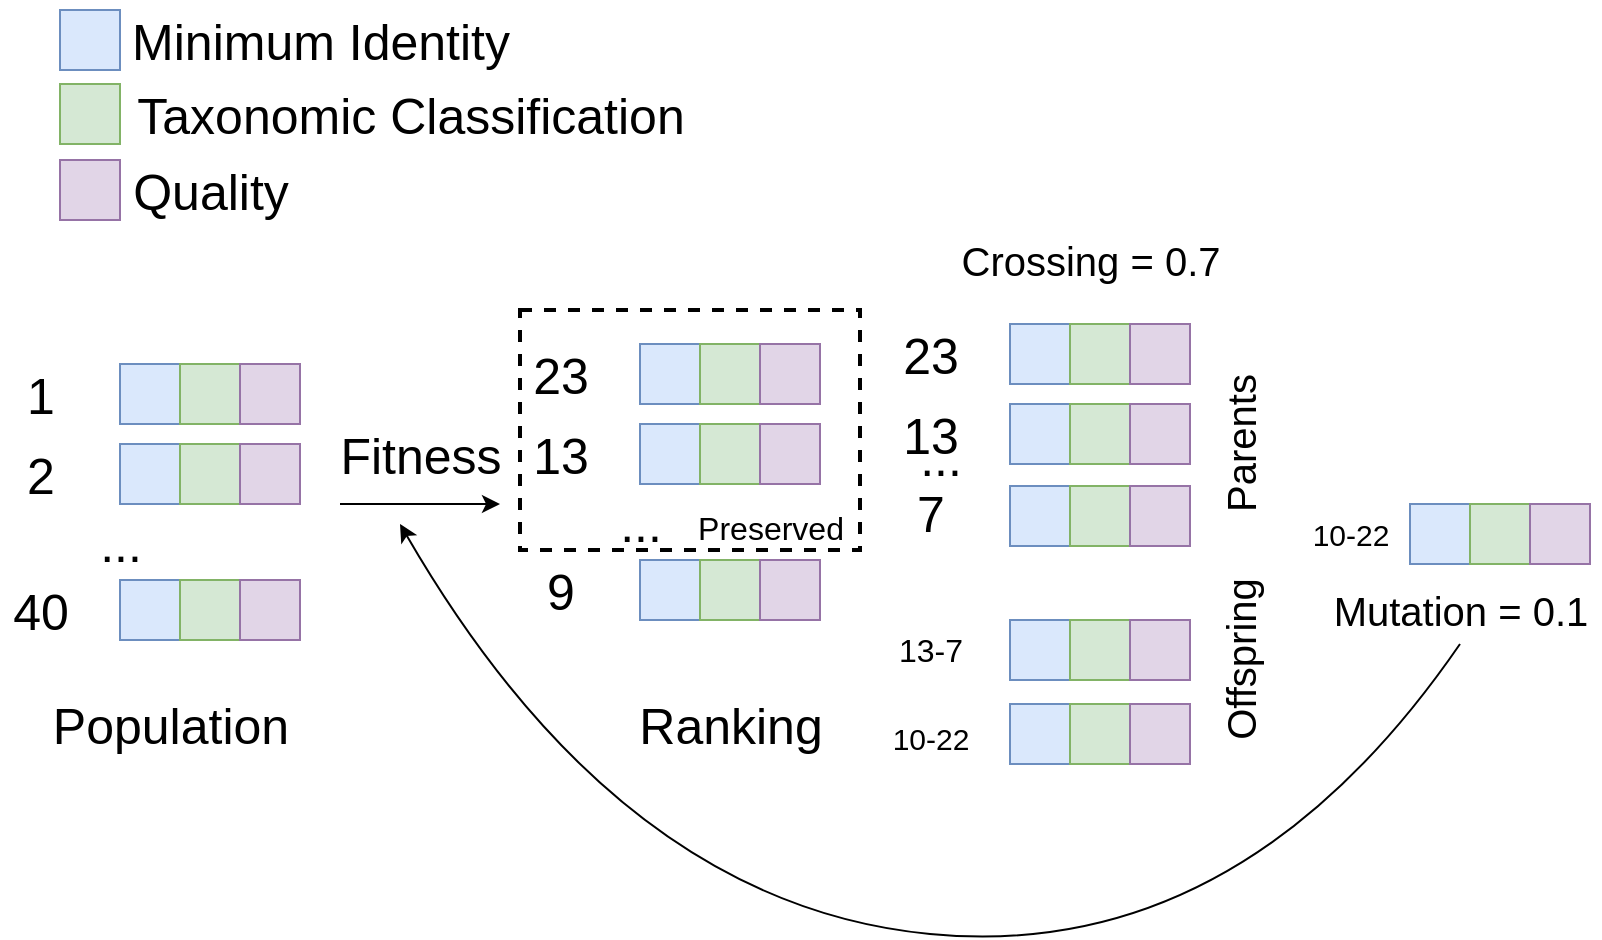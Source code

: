 <mxfile version="19.0.3" type="device"><diagram id="CFGCzha_xgji6_R6BQOR" name="Page-1"><mxGraphModel dx="1092" dy="846" grid="1" gridSize="10" guides="1" tooltips="1" connect="1" arrows="1" fold="1" page="1" pageScale="1" pageWidth="827" pageHeight="1169" math="0" shadow="0"><root><mxCell id="0"/><mxCell id="1" parent="0"/><mxCell id="UqiV01iuXk06QZ9FEyMy-5" value="&lt;font style=&quot;font-size: 25px;&quot;&gt;1&lt;/font&gt;" style="text;html=1;align=center;verticalAlign=middle;resizable=0;points=[];autosize=1;strokeColor=none;fillColor=none;" vertex="1" parent="1"><mxGeometry x="105" y="265" width="30" height="20" as="geometry"/></mxCell><mxCell id="UqiV01iuXk06QZ9FEyMy-6" value="" style="whiteSpace=wrap;html=1;aspect=fixed;fillColor=#dae8fc;strokeColor=#6c8ebf;" vertex="1" parent="1"><mxGeometry x="130" y="83" width="30" height="30" as="geometry"/></mxCell><mxCell id="UqiV01iuXk06QZ9FEyMy-7" value="" style="whiteSpace=wrap;html=1;aspect=fixed;fillColor=#d5e8d4;strokeColor=#82b366;" vertex="1" parent="1"><mxGeometry x="130" y="120" width="30" height="30" as="geometry"/></mxCell><mxCell id="UqiV01iuXk06QZ9FEyMy-8" value="" style="whiteSpace=wrap;html=1;aspect=fixed;fillColor=#e1d5e7;strokeColor=#9673a6;" vertex="1" parent="1"><mxGeometry x="130" y="158" width="30" height="30" as="geometry"/></mxCell><mxCell id="UqiV01iuXk06QZ9FEyMy-10" value="Minimum Identity" style="text;html=1;align=center;verticalAlign=middle;resizable=0;points=[];autosize=1;strokeColor=none;fillColor=none;fontSize=25;" vertex="1" parent="1"><mxGeometry x="160" y="78" width="200" height="40" as="geometry"/></mxCell><mxCell id="UqiV01iuXk06QZ9FEyMy-11" value="Taxonomic Classification" style="text;html=1;align=center;verticalAlign=middle;resizable=0;points=[];autosize=1;strokeColor=none;fillColor=none;fontSize=25;" vertex="1" parent="1"><mxGeometry x="160" y="115" width="290" height="40" as="geometry"/></mxCell><mxCell id="UqiV01iuXk06QZ9FEyMy-12" value="Quality" style="text;html=1;align=center;verticalAlign=middle;resizable=0;points=[];autosize=1;strokeColor=none;fillColor=none;fontSize=25;" vertex="1" parent="1"><mxGeometry x="160" y="153" width="90" height="40" as="geometry"/></mxCell><mxCell id="UqiV01iuXk06QZ9FEyMy-14" value="" style="group" vertex="1" connectable="0" parent="1"><mxGeometry x="160" y="260" width="90" height="30" as="geometry"/></mxCell><mxCell id="UqiV01iuXk06QZ9FEyMy-1" value="" style="whiteSpace=wrap;html=1;aspect=fixed;fillColor=#dae8fc;strokeColor=#6c8ebf;" vertex="1" parent="UqiV01iuXk06QZ9FEyMy-14"><mxGeometry width="30" height="30" as="geometry"/></mxCell><mxCell id="UqiV01iuXk06QZ9FEyMy-2" value="" style="whiteSpace=wrap;html=1;aspect=fixed;fillColor=#d5e8d4;strokeColor=#82b366;" vertex="1" parent="UqiV01iuXk06QZ9FEyMy-14"><mxGeometry x="30" width="30" height="30" as="geometry"/></mxCell><mxCell id="UqiV01iuXk06QZ9FEyMy-3" value="" style="whiteSpace=wrap;html=1;aspect=fixed;fillColor=#e1d5e7;strokeColor=#9673a6;" vertex="1" parent="UqiV01iuXk06QZ9FEyMy-14"><mxGeometry x="60" width="30" height="30" as="geometry"/></mxCell><mxCell id="UqiV01iuXk06QZ9FEyMy-16" value="" style="group" vertex="1" connectable="0" parent="1"><mxGeometry x="160" y="300" width="90" height="30" as="geometry"/></mxCell><mxCell id="UqiV01iuXk06QZ9FEyMy-17" value="" style="whiteSpace=wrap;html=1;aspect=fixed;fillColor=#dae8fc;strokeColor=#6c8ebf;" vertex="1" parent="UqiV01iuXk06QZ9FEyMy-16"><mxGeometry width="30" height="30" as="geometry"/></mxCell><mxCell id="UqiV01iuXk06QZ9FEyMy-18" value="" style="whiteSpace=wrap;html=1;aspect=fixed;fillColor=#d5e8d4;strokeColor=#82b366;" vertex="1" parent="UqiV01iuXk06QZ9FEyMy-16"><mxGeometry x="30" width="30" height="30" as="geometry"/></mxCell><mxCell id="UqiV01iuXk06QZ9FEyMy-19" value="" style="whiteSpace=wrap;html=1;aspect=fixed;fillColor=#e1d5e7;strokeColor=#9673a6;" vertex="1" parent="UqiV01iuXk06QZ9FEyMy-16"><mxGeometry x="60" width="30" height="30" as="geometry"/></mxCell><mxCell id="UqiV01iuXk06QZ9FEyMy-20" value="" style="group" vertex="1" connectable="0" parent="1"><mxGeometry x="160" y="368" width="90" height="30" as="geometry"/></mxCell><mxCell id="UqiV01iuXk06QZ9FEyMy-21" value="" style="whiteSpace=wrap;html=1;aspect=fixed;fillColor=#dae8fc;strokeColor=#6c8ebf;" vertex="1" parent="UqiV01iuXk06QZ9FEyMy-20"><mxGeometry width="30" height="30" as="geometry"/></mxCell><mxCell id="UqiV01iuXk06QZ9FEyMy-22" value="" style="whiteSpace=wrap;html=1;aspect=fixed;fillColor=#d5e8d4;strokeColor=#82b366;" vertex="1" parent="UqiV01iuXk06QZ9FEyMy-20"><mxGeometry x="30" width="30" height="30" as="geometry"/></mxCell><mxCell id="UqiV01iuXk06QZ9FEyMy-23" value="" style="whiteSpace=wrap;html=1;aspect=fixed;fillColor=#e1d5e7;strokeColor=#9673a6;" vertex="1" parent="UqiV01iuXk06QZ9FEyMy-20"><mxGeometry x="60" width="30" height="30" as="geometry"/></mxCell><mxCell id="UqiV01iuXk06QZ9FEyMy-24" value="&lt;span style=&quot;font-size: 25px;&quot;&gt;2&lt;/span&gt;" style="text;html=1;align=center;verticalAlign=middle;resizable=0;points=[];autosize=1;strokeColor=none;fillColor=none;" vertex="1" parent="1"><mxGeometry x="105" y="305" width="30" height="20" as="geometry"/></mxCell><mxCell id="UqiV01iuXk06QZ9FEyMy-25" value="40" style="text;html=1;align=center;verticalAlign=middle;resizable=0;points=[];autosize=1;strokeColor=none;fillColor=none;fontSize=25;" vertex="1" parent="1"><mxGeometry x="100" y="363" width="40" height="40" as="geometry"/></mxCell><mxCell id="UqiV01iuXk06QZ9FEyMy-27" value="..." style="text;html=1;align=center;verticalAlign=middle;resizable=0;points=[];autosize=1;strokeColor=none;fillColor=none;fontSize=25;" vertex="1" parent="1"><mxGeometry x="140" y="329" width="40" height="40" as="geometry"/></mxCell><mxCell id="UqiV01iuXk06QZ9FEyMy-28" value="" style="endArrow=classic;html=1;rounded=0;fontSize=25;" edge="1" parent="1"><mxGeometry width="50" height="50" relative="1" as="geometry"><mxPoint x="270" y="330" as="sourcePoint"/><mxPoint x="350" y="330" as="targetPoint"/></mxGeometry></mxCell><mxCell id="UqiV01iuXk06QZ9FEyMy-29" value="Fitness" style="text;html=1;align=center;verticalAlign=middle;resizable=0;points=[];autosize=1;strokeColor=none;fillColor=none;fontSize=25;" vertex="1" parent="1"><mxGeometry x="260" y="285" width="100" height="40" as="geometry"/></mxCell><mxCell id="UqiV01iuXk06QZ9FEyMy-30" value="Population" style="text;html=1;align=center;verticalAlign=middle;resizable=0;points=[];autosize=1;strokeColor=none;fillColor=none;fontSize=25;" vertex="1" parent="1"><mxGeometry x="120" y="420" width="130" height="40" as="geometry"/></mxCell><mxCell id="UqiV01iuXk06QZ9FEyMy-31" value="Ranking" style="text;html=1;align=center;verticalAlign=middle;resizable=0;points=[];autosize=1;strokeColor=none;fillColor=none;fontSize=25;" vertex="1" parent="1"><mxGeometry x="410" y="420" width="110" height="40" as="geometry"/></mxCell><mxCell id="UqiV01iuXk06QZ9FEyMy-32" value="&lt;font style=&quot;font-size: 25px;&quot;&gt;23&lt;/font&gt;" style="text;html=1;align=center;verticalAlign=middle;resizable=0;points=[];autosize=1;strokeColor=none;fillColor=none;" vertex="1" parent="1"><mxGeometry x="360" y="255" width="40" height="20" as="geometry"/></mxCell><mxCell id="UqiV01iuXk06QZ9FEyMy-33" value="" style="group" vertex="1" connectable="0" parent="1"><mxGeometry x="420" y="250" width="90" height="30" as="geometry"/></mxCell><mxCell id="UqiV01iuXk06QZ9FEyMy-34" value="" style="whiteSpace=wrap;html=1;aspect=fixed;fillColor=#dae8fc;strokeColor=#6c8ebf;" vertex="1" parent="UqiV01iuXk06QZ9FEyMy-33"><mxGeometry width="30" height="30" as="geometry"/></mxCell><mxCell id="UqiV01iuXk06QZ9FEyMy-35" value="" style="whiteSpace=wrap;html=1;aspect=fixed;fillColor=#d5e8d4;strokeColor=#82b366;" vertex="1" parent="UqiV01iuXk06QZ9FEyMy-33"><mxGeometry x="30" width="30" height="30" as="geometry"/></mxCell><mxCell id="UqiV01iuXk06QZ9FEyMy-36" value="" style="whiteSpace=wrap;html=1;aspect=fixed;fillColor=#e1d5e7;strokeColor=#9673a6;" vertex="1" parent="UqiV01iuXk06QZ9FEyMy-33"><mxGeometry x="60" width="30" height="30" as="geometry"/></mxCell><mxCell id="UqiV01iuXk06QZ9FEyMy-37" value="" style="group" vertex="1" connectable="0" parent="1"><mxGeometry x="420" y="290" width="90" height="30" as="geometry"/></mxCell><mxCell id="UqiV01iuXk06QZ9FEyMy-38" value="" style="whiteSpace=wrap;html=1;aspect=fixed;fillColor=#dae8fc;strokeColor=#6c8ebf;" vertex="1" parent="UqiV01iuXk06QZ9FEyMy-37"><mxGeometry width="30" height="30" as="geometry"/></mxCell><mxCell id="UqiV01iuXk06QZ9FEyMy-39" value="" style="whiteSpace=wrap;html=1;aspect=fixed;fillColor=#d5e8d4;strokeColor=#82b366;" vertex="1" parent="UqiV01iuXk06QZ9FEyMy-37"><mxGeometry x="30" width="30" height="30" as="geometry"/></mxCell><mxCell id="UqiV01iuXk06QZ9FEyMy-40" value="" style="whiteSpace=wrap;html=1;aspect=fixed;fillColor=#e1d5e7;strokeColor=#9673a6;" vertex="1" parent="UqiV01iuXk06QZ9FEyMy-37"><mxGeometry x="60" width="30" height="30" as="geometry"/></mxCell><mxCell id="UqiV01iuXk06QZ9FEyMy-41" value="" style="group" vertex="1" connectable="0" parent="1"><mxGeometry x="420" y="358" width="90" height="30" as="geometry"/></mxCell><mxCell id="UqiV01iuXk06QZ9FEyMy-42" value="" style="whiteSpace=wrap;html=1;aspect=fixed;fillColor=#dae8fc;strokeColor=#6c8ebf;" vertex="1" parent="UqiV01iuXk06QZ9FEyMy-41"><mxGeometry width="30" height="30" as="geometry"/></mxCell><mxCell id="UqiV01iuXk06QZ9FEyMy-43" value="" style="whiteSpace=wrap;html=1;aspect=fixed;fillColor=#d5e8d4;strokeColor=#82b366;" vertex="1" parent="UqiV01iuXk06QZ9FEyMy-41"><mxGeometry x="30" width="30" height="30" as="geometry"/></mxCell><mxCell id="UqiV01iuXk06QZ9FEyMy-44" value="" style="whiteSpace=wrap;html=1;aspect=fixed;fillColor=#e1d5e7;strokeColor=#9673a6;" vertex="1" parent="UqiV01iuXk06QZ9FEyMy-41"><mxGeometry x="60" width="30" height="30" as="geometry"/></mxCell><mxCell id="UqiV01iuXk06QZ9FEyMy-45" value="&lt;span style=&quot;font-size: 25px;&quot;&gt;13&lt;/span&gt;" style="text;html=1;align=center;verticalAlign=middle;resizable=0;points=[];autosize=1;strokeColor=none;fillColor=none;" vertex="1" parent="1"><mxGeometry x="360" y="295" width="40" height="20" as="geometry"/></mxCell><mxCell id="UqiV01iuXk06QZ9FEyMy-46" value="9" style="text;html=1;align=center;verticalAlign=middle;resizable=0;points=[];autosize=1;strokeColor=none;fillColor=none;fontSize=25;" vertex="1" parent="1"><mxGeometry x="365" y="353" width="30" height="40" as="geometry"/></mxCell><mxCell id="UqiV01iuXk06QZ9FEyMy-47" value="..." style="text;html=1;align=center;verticalAlign=middle;resizable=0;points=[];autosize=1;strokeColor=none;fillColor=none;fontSize=25;" vertex="1" parent="1"><mxGeometry x="400" y="319" width="40" height="40" as="geometry"/></mxCell><mxCell id="UqiV01iuXk06QZ9FEyMy-51" value="" style="rounded=0;whiteSpace=wrap;html=1;fontSize=25;fillColor=none;dashed=1;strokeWidth=2;" vertex="1" parent="1"><mxGeometry x="360" y="233" width="170" height="120" as="geometry"/></mxCell><mxCell id="UqiV01iuXk06QZ9FEyMy-52" value="&lt;font style=&quot;font-size: 16px;&quot;&gt;Preserved&lt;/font&gt;" style="text;html=1;align=center;verticalAlign=middle;resizable=0;points=[];autosize=1;strokeColor=none;fillColor=none;fontSize=25;" vertex="1" parent="1"><mxGeometry x="440" y="318" width="90" height="40" as="geometry"/></mxCell><mxCell id="UqiV01iuXk06QZ9FEyMy-53" value="&lt;font style=&quot;font-size: 25px;&quot;&gt;23&lt;/font&gt;" style="text;html=1;align=center;verticalAlign=middle;resizable=0;points=[];autosize=1;strokeColor=none;fillColor=none;" vertex="1" parent="1"><mxGeometry x="545" y="245" width="40" height="20" as="geometry"/></mxCell><mxCell id="UqiV01iuXk06QZ9FEyMy-54" value="" style="group" vertex="1" connectable="0" parent="1"><mxGeometry x="605" y="240" width="90" height="30" as="geometry"/></mxCell><mxCell id="UqiV01iuXk06QZ9FEyMy-55" value="" style="whiteSpace=wrap;html=1;aspect=fixed;fillColor=#dae8fc;strokeColor=#6c8ebf;" vertex="1" parent="UqiV01iuXk06QZ9FEyMy-54"><mxGeometry width="30" height="30" as="geometry"/></mxCell><mxCell id="UqiV01iuXk06QZ9FEyMy-56" value="" style="whiteSpace=wrap;html=1;aspect=fixed;fillColor=#d5e8d4;strokeColor=#82b366;" vertex="1" parent="UqiV01iuXk06QZ9FEyMy-54"><mxGeometry x="30" width="30" height="30" as="geometry"/></mxCell><mxCell id="UqiV01iuXk06QZ9FEyMy-57" value="" style="whiteSpace=wrap;html=1;aspect=fixed;fillColor=#e1d5e7;strokeColor=#9673a6;" vertex="1" parent="UqiV01iuXk06QZ9FEyMy-54"><mxGeometry x="60" width="30" height="30" as="geometry"/></mxCell><mxCell id="UqiV01iuXk06QZ9FEyMy-58" value="" style="group" vertex="1" connectable="0" parent="1"><mxGeometry x="605" y="280" width="90" height="30" as="geometry"/></mxCell><mxCell id="UqiV01iuXk06QZ9FEyMy-59" value="" style="whiteSpace=wrap;html=1;aspect=fixed;fillColor=#dae8fc;strokeColor=#6c8ebf;" vertex="1" parent="UqiV01iuXk06QZ9FEyMy-58"><mxGeometry width="30" height="30" as="geometry"/></mxCell><mxCell id="UqiV01iuXk06QZ9FEyMy-60" value="" style="whiteSpace=wrap;html=1;aspect=fixed;fillColor=#d5e8d4;strokeColor=#82b366;" vertex="1" parent="UqiV01iuXk06QZ9FEyMy-58"><mxGeometry x="30" width="30" height="30" as="geometry"/></mxCell><mxCell id="UqiV01iuXk06QZ9FEyMy-61" value="" style="whiteSpace=wrap;html=1;aspect=fixed;fillColor=#e1d5e7;strokeColor=#9673a6;" vertex="1" parent="UqiV01iuXk06QZ9FEyMy-58"><mxGeometry x="60" width="30" height="30" as="geometry"/></mxCell><mxCell id="UqiV01iuXk06QZ9FEyMy-62" value="&lt;span style=&quot;font-size: 25px;&quot;&gt;13&lt;/span&gt;" style="text;html=1;align=center;verticalAlign=middle;resizable=0;points=[];autosize=1;strokeColor=none;fillColor=none;" vertex="1" parent="1"><mxGeometry x="545" y="285" width="40" height="20" as="geometry"/></mxCell><mxCell id="UqiV01iuXk06QZ9FEyMy-64" value="..." style="text;html=1;align=center;verticalAlign=middle;resizable=0;points=[];autosize=1;strokeColor=none;fillColor=none;fontSize=25;" vertex="1" parent="1"><mxGeometry x="550" y="286" width="40" height="40" as="geometry"/></mxCell><mxCell id="UqiV01iuXk06QZ9FEyMy-65" value="" style="group" vertex="1" connectable="0" parent="1"><mxGeometry x="605" y="321" width="90" height="30" as="geometry"/></mxCell><mxCell id="UqiV01iuXk06QZ9FEyMy-66" value="" style="whiteSpace=wrap;html=1;aspect=fixed;fillColor=#dae8fc;strokeColor=#6c8ebf;" vertex="1" parent="UqiV01iuXk06QZ9FEyMy-65"><mxGeometry width="30" height="30" as="geometry"/></mxCell><mxCell id="UqiV01iuXk06QZ9FEyMy-67" value="" style="whiteSpace=wrap;html=1;aspect=fixed;fillColor=#d5e8d4;strokeColor=#82b366;" vertex="1" parent="UqiV01iuXk06QZ9FEyMy-65"><mxGeometry x="30" width="30" height="30" as="geometry"/></mxCell><mxCell id="UqiV01iuXk06QZ9FEyMy-68" value="" style="whiteSpace=wrap;html=1;aspect=fixed;fillColor=#e1d5e7;strokeColor=#9673a6;" vertex="1" parent="UqiV01iuXk06QZ9FEyMy-65"><mxGeometry x="60" width="30" height="30" as="geometry"/></mxCell><mxCell id="UqiV01iuXk06QZ9FEyMy-69" value="&lt;span style=&quot;font-size: 25px;&quot;&gt;7&lt;/span&gt;" style="text;html=1;align=center;verticalAlign=middle;resizable=0;points=[];autosize=1;strokeColor=none;fillColor=none;" vertex="1" parent="1"><mxGeometry x="550" y="324" width="30" height="20" as="geometry"/></mxCell><mxCell id="UqiV01iuXk06QZ9FEyMy-70" value="" style="group" vertex="1" connectable="0" parent="1"><mxGeometry x="605" y="388" width="90" height="30" as="geometry"/></mxCell><mxCell id="UqiV01iuXk06QZ9FEyMy-71" value="" style="whiteSpace=wrap;html=1;aspect=fixed;fillColor=#dae8fc;strokeColor=#6c8ebf;" vertex="1" parent="UqiV01iuXk06QZ9FEyMy-70"><mxGeometry width="30" height="30" as="geometry"/></mxCell><mxCell id="UqiV01iuXk06QZ9FEyMy-72" value="" style="whiteSpace=wrap;html=1;aspect=fixed;fillColor=#d5e8d4;strokeColor=#82b366;" vertex="1" parent="UqiV01iuXk06QZ9FEyMy-70"><mxGeometry x="30" width="30" height="30" as="geometry"/></mxCell><mxCell id="UqiV01iuXk06QZ9FEyMy-73" value="" style="whiteSpace=wrap;html=1;aspect=fixed;fillColor=#e1d5e7;strokeColor=#9673a6;" vertex="1" parent="UqiV01iuXk06QZ9FEyMy-70"><mxGeometry x="60" width="30" height="30" as="geometry"/></mxCell><mxCell id="UqiV01iuXk06QZ9FEyMy-75" value="13-7" style="text;html=1;align=center;verticalAlign=middle;resizable=0;points=[];autosize=1;strokeColor=none;fillColor=none;fontSize=16;" vertex="1" parent="1"><mxGeometry x="540" y="393" width="50" height="20" as="geometry"/></mxCell><mxCell id="UqiV01iuXk06QZ9FEyMy-77" value="&lt;font style=&quot;font-size: 20px;&quot;&gt;Crossing = 0.7&lt;/font&gt;" style="text;html=1;align=center;verticalAlign=middle;resizable=0;points=[];autosize=1;strokeColor=none;fillColor=none;fontSize=16;" vertex="1" parent="1"><mxGeometry x="570" y="193" width="150" height="30" as="geometry"/></mxCell><mxCell id="UqiV01iuXk06QZ9FEyMy-78" value="&lt;font style=&quot;font-size: 20px;&quot;&gt;Mutation = 0.1&lt;/font&gt;" style="text;html=1;align=center;verticalAlign=middle;resizable=0;points=[];autosize=1;strokeColor=none;fillColor=none;fontSize=16;" vertex="1" parent="1"><mxGeometry x="760" y="368" width="140" height="30" as="geometry"/></mxCell><mxCell id="UqiV01iuXk06QZ9FEyMy-85" value="Parents" style="text;html=1;align=center;verticalAlign=middle;resizable=0;points=[];autosize=1;strokeColor=none;fillColor=none;fontSize=20;horizontal=0;" vertex="1" parent="1"><mxGeometry x="680" y="285" width="80" height="30" as="geometry"/></mxCell><mxCell id="UqiV01iuXk06QZ9FEyMy-86" value="Offspring" style="text;html=1;align=center;verticalAlign=middle;resizable=0;points=[];autosize=1;strokeColor=none;fillColor=none;fontSize=20;horizontal=0;" vertex="1" parent="1"><mxGeometry x="670" y="393" width="100" height="30" as="geometry"/></mxCell><mxCell id="UqiV01iuXk06QZ9FEyMy-92" value="" style="group" vertex="1" connectable="0" parent="1"><mxGeometry x="605" y="430" width="90" height="30" as="geometry"/></mxCell><mxCell id="UqiV01iuXk06QZ9FEyMy-93" value="" style="whiteSpace=wrap;html=1;aspect=fixed;fillColor=#dae8fc;strokeColor=#6c8ebf;" vertex="1" parent="UqiV01iuXk06QZ9FEyMy-92"><mxGeometry width="30" height="30" as="geometry"/></mxCell><mxCell id="UqiV01iuXk06QZ9FEyMy-94" value="" style="whiteSpace=wrap;html=1;aspect=fixed;fillColor=#d5e8d4;strokeColor=#82b366;" vertex="1" parent="UqiV01iuXk06QZ9FEyMy-92"><mxGeometry x="30" width="30" height="30" as="geometry"/></mxCell><mxCell id="UqiV01iuXk06QZ9FEyMy-95" value="" style="whiteSpace=wrap;html=1;aspect=fixed;fillColor=#e1d5e7;strokeColor=#9673a6;" vertex="1" parent="UqiV01iuXk06QZ9FEyMy-92"><mxGeometry x="60" width="30" height="30" as="geometry"/></mxCell><mxCell id="UqiV01iuXk06QZ9FEyMy-96" value="&lt;font style=&quot;font-size: 15px;&quot;&gt;10-22&lt;/font&gt;" style="text;html=1;align=center;verticalAlign=middle;resizable=0;points=[];autosize=1;strokeColor=none;fillColor=none;fontSize=20;" vertex="1" parent="1"><mxGeometry x="540" y="430" width="50" height="30" as="geometry"/></mxCell><mxCell id="UqiV01iuXk06QZ9FEyMy-97" value="" style="group" vertex="1" connectable="0" parent="1"><mxGeometry x="805" y="330" width="90" height="30" as="geometry"/></mxCell><mxCell id="UqiV01iuXk06QZ9FEyMy-98" value="" style="whiteSpace=wrap;html=1;aspect=fixed;fillColor=#dae8fc;strokeColor=#6c8ebf;" vertex="1" parent="UqiV01iuXk06QZ9FEyMy-97"><mxGeometry width="30" height="30" as="geometry"/></mxCell><mxCell id="UqiV01iuXk06QZ9FEyMy-99" value="" style="whiteSpace=wrap;html=1;aspect=fixed;fillColor=#d5e8d4;strokeColor=#82b366;" vertex="1" parent="UqiV01iuXk06QZ9FEyMy-97"><mxGeometry x="30" width="30" height="30" as="geometry"/></mxCell><mxCell id="UqiV01iuXk06QZ9FEyMy-100" value="" style="whiteSpace=wrap;html=1;aspect=fixed;fillColor=#e1d5e7;strokeColor=#9673a6;" vertex="1" parent="UqiV01iuXk06QZ9FEyMy-97"><mxGeometry x="60" width="30" height="30" as="geometry"/></mxCell><mxCell id="UqiV01iuXk06QZ9FEyMy-101" value="&lt;font style=&quot;font-size: 15px;&quot;&gt;10-22&lt;/font&gt;" style="text;html=1;align=center;verticalAlign=middle;resizable=0;points=[];autosize=1;strokeColor=none;fillColor=none;fontSize=20;" vertex="1" parent="1"><mxGeometry x="750" y="328" width="50" height="30" as="geometry"/></mxCell><mxCell id="UqiV01iuXk06QZ9FEyMy-103" value="" style="curved=1;endArrow=classic;html=1;rounded=0;fontSize=15;" edge="1" parent="1"><mxGeometry width="50" height="50" relative="1" as="geometry"><mxPoint x="830" y="400" as="sourcePoint"/><mxPoint x="300" y="340" as="targetPoint"/><Array as="points"><mxPoint x="720" y="560"/><mxPoint x="410" y="530"/></Array></mxGeometry></mxCell></root></mxGraphModel></diagram></mxfile>